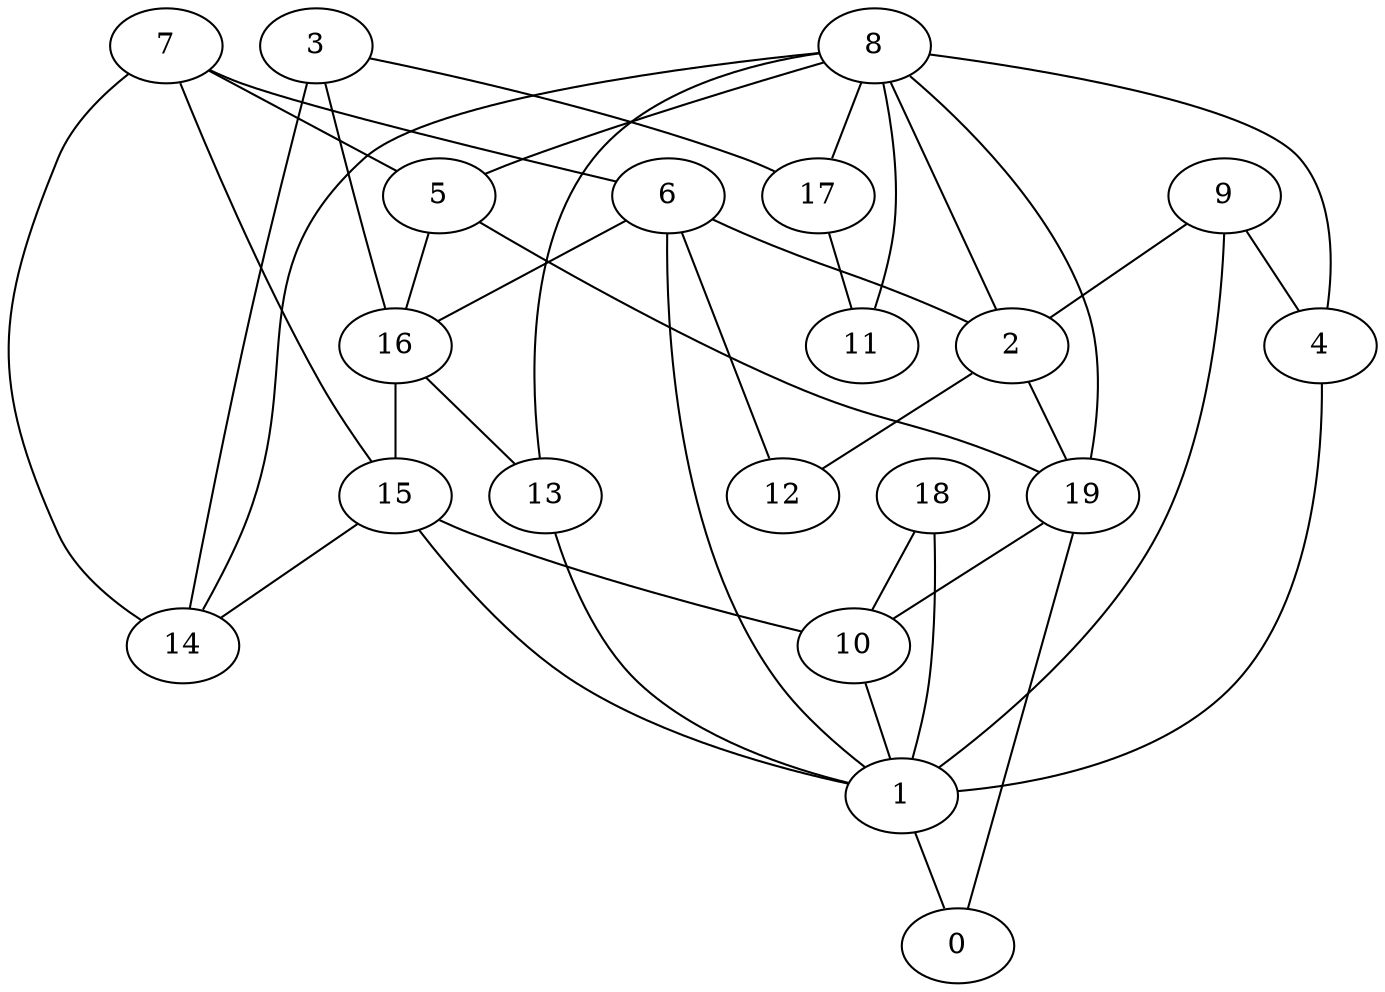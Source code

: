 digraph GG_graph {

subgraph G_graph {
edge [color = black]
"10" -> "1" [dir = none]
"2" -> "19" [dir = none]
"2" -> "12" [dir = none]
"7" -> "6" [dir = none]
"7" -> "14" [dir = none]
"7" -> "15" [dir = none]
"17" -> "11" [dir = none]
"5" -> "16" [dir = none]
"5" -> "19" [dir = none]
"8" -> "13" [dir = none]
"8" -> "14" [dir = none]
"8" -> "19" [dir = none]
"8" -> "2" [dir = none]
"8" -> "17" [dir = none]
"8" -> "5" [dir = none]
"8" -> "4" [dir = none]
"8" -> "11" [dir = none]
"16" -> "13" [dir = none]
"16" -> "15" [dir = none]
"3" -> "17" [dir = none]
"3" -> "16" [dir = none]
"3" -> "14" [dir = none]
"18" -> "10" [dir = none]
"18" -> "1" [dir = none]
"6" -> "12" [dir = none]
"6" -> "16" [dir = none]
"6" -> "1" [dir = none]
"6" -> "2" [dir = none]
"19" -> "0" [dir = none]
"1" -> "0" [dir = none]
"9" -> "2" [dir = none]
"9" -> "1" [dir = none]
"9" -> "4" [dir = none]
"4" -> "1" [dir = none]
"15" -> "14" [dir = none]
"15" -> "1" [dir = none]
"15" -> "10" [dir = none]
"13" -> "1" [dir = none]
"7" -> "5" [dir = none]
"19" -> "10" [dir = none]
}

}
